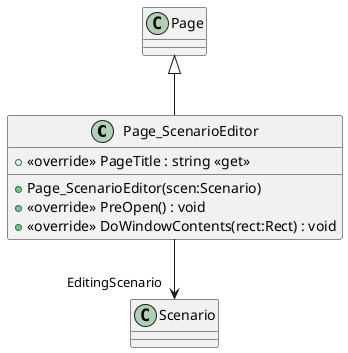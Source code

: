 @startuml
class Page_ScenarioEditor {
    + <<override>> PageTitle : string <<get>>
    + Page_ScenarioEditor(scen:Scenario)
    + <<override>> PreOpen() : void
    + <<override>> DoWindowContents(rect:Rect) : void
}
Page <|-- Page_ScenarioEditor
Page_ScenarioEditor --> "EditingScenario" Scenario
@enduml
